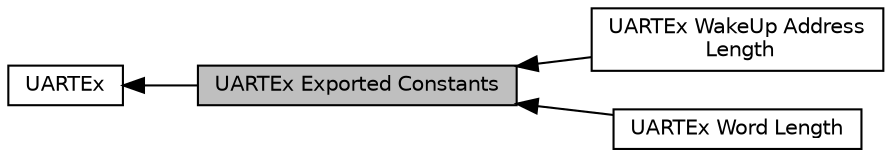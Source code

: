 digraph "UARTEx Exported Constants"
{
  edge [fontname="Helvetica",fontsize="10",labelfontname="Helvetica",labelfontsize="10"];
  node [fontname="Helvetica",fontsize="10",shape=box];
  rankdir=LR;
  Node2 [label="UARTEx",height=0.2,width=0.4,color="black", fillcolor="white", style="filled",URL="$group___u_a_r_t_ex.html",tooltip="UART Extended HAL module driver."];
  Node1 [label="UARTEx Exported Constants",height=0.2,width=0.4,color="black", fillcolor="grey75", style="filled", fontcolor="black",tooltip=" "];
  Node4 [label="UARTEx WakeUp Address\l Length",height=0.2,width=0.4,color="black", fillcolor="white", style="filled",URL="$group___u_a_r_t_ex___wake_up___address___length.html",tooltip=" "];
  Node3 [label="UARTEx Word Length",height=0.2,width=0.4,color="black", fillcolor="white", style="filled",URL="$group___u_a_r_t_ex___word___length.html",tooltip=" "];
  Node2->Node1 [shape=plaintext, dir="back", style="solid"];
  Node1->Node3 [shape=plaintext, dir="back", style="solid"];
  Node1->Node4 [shape=plaintext, dir="back", style="solid"];
}
